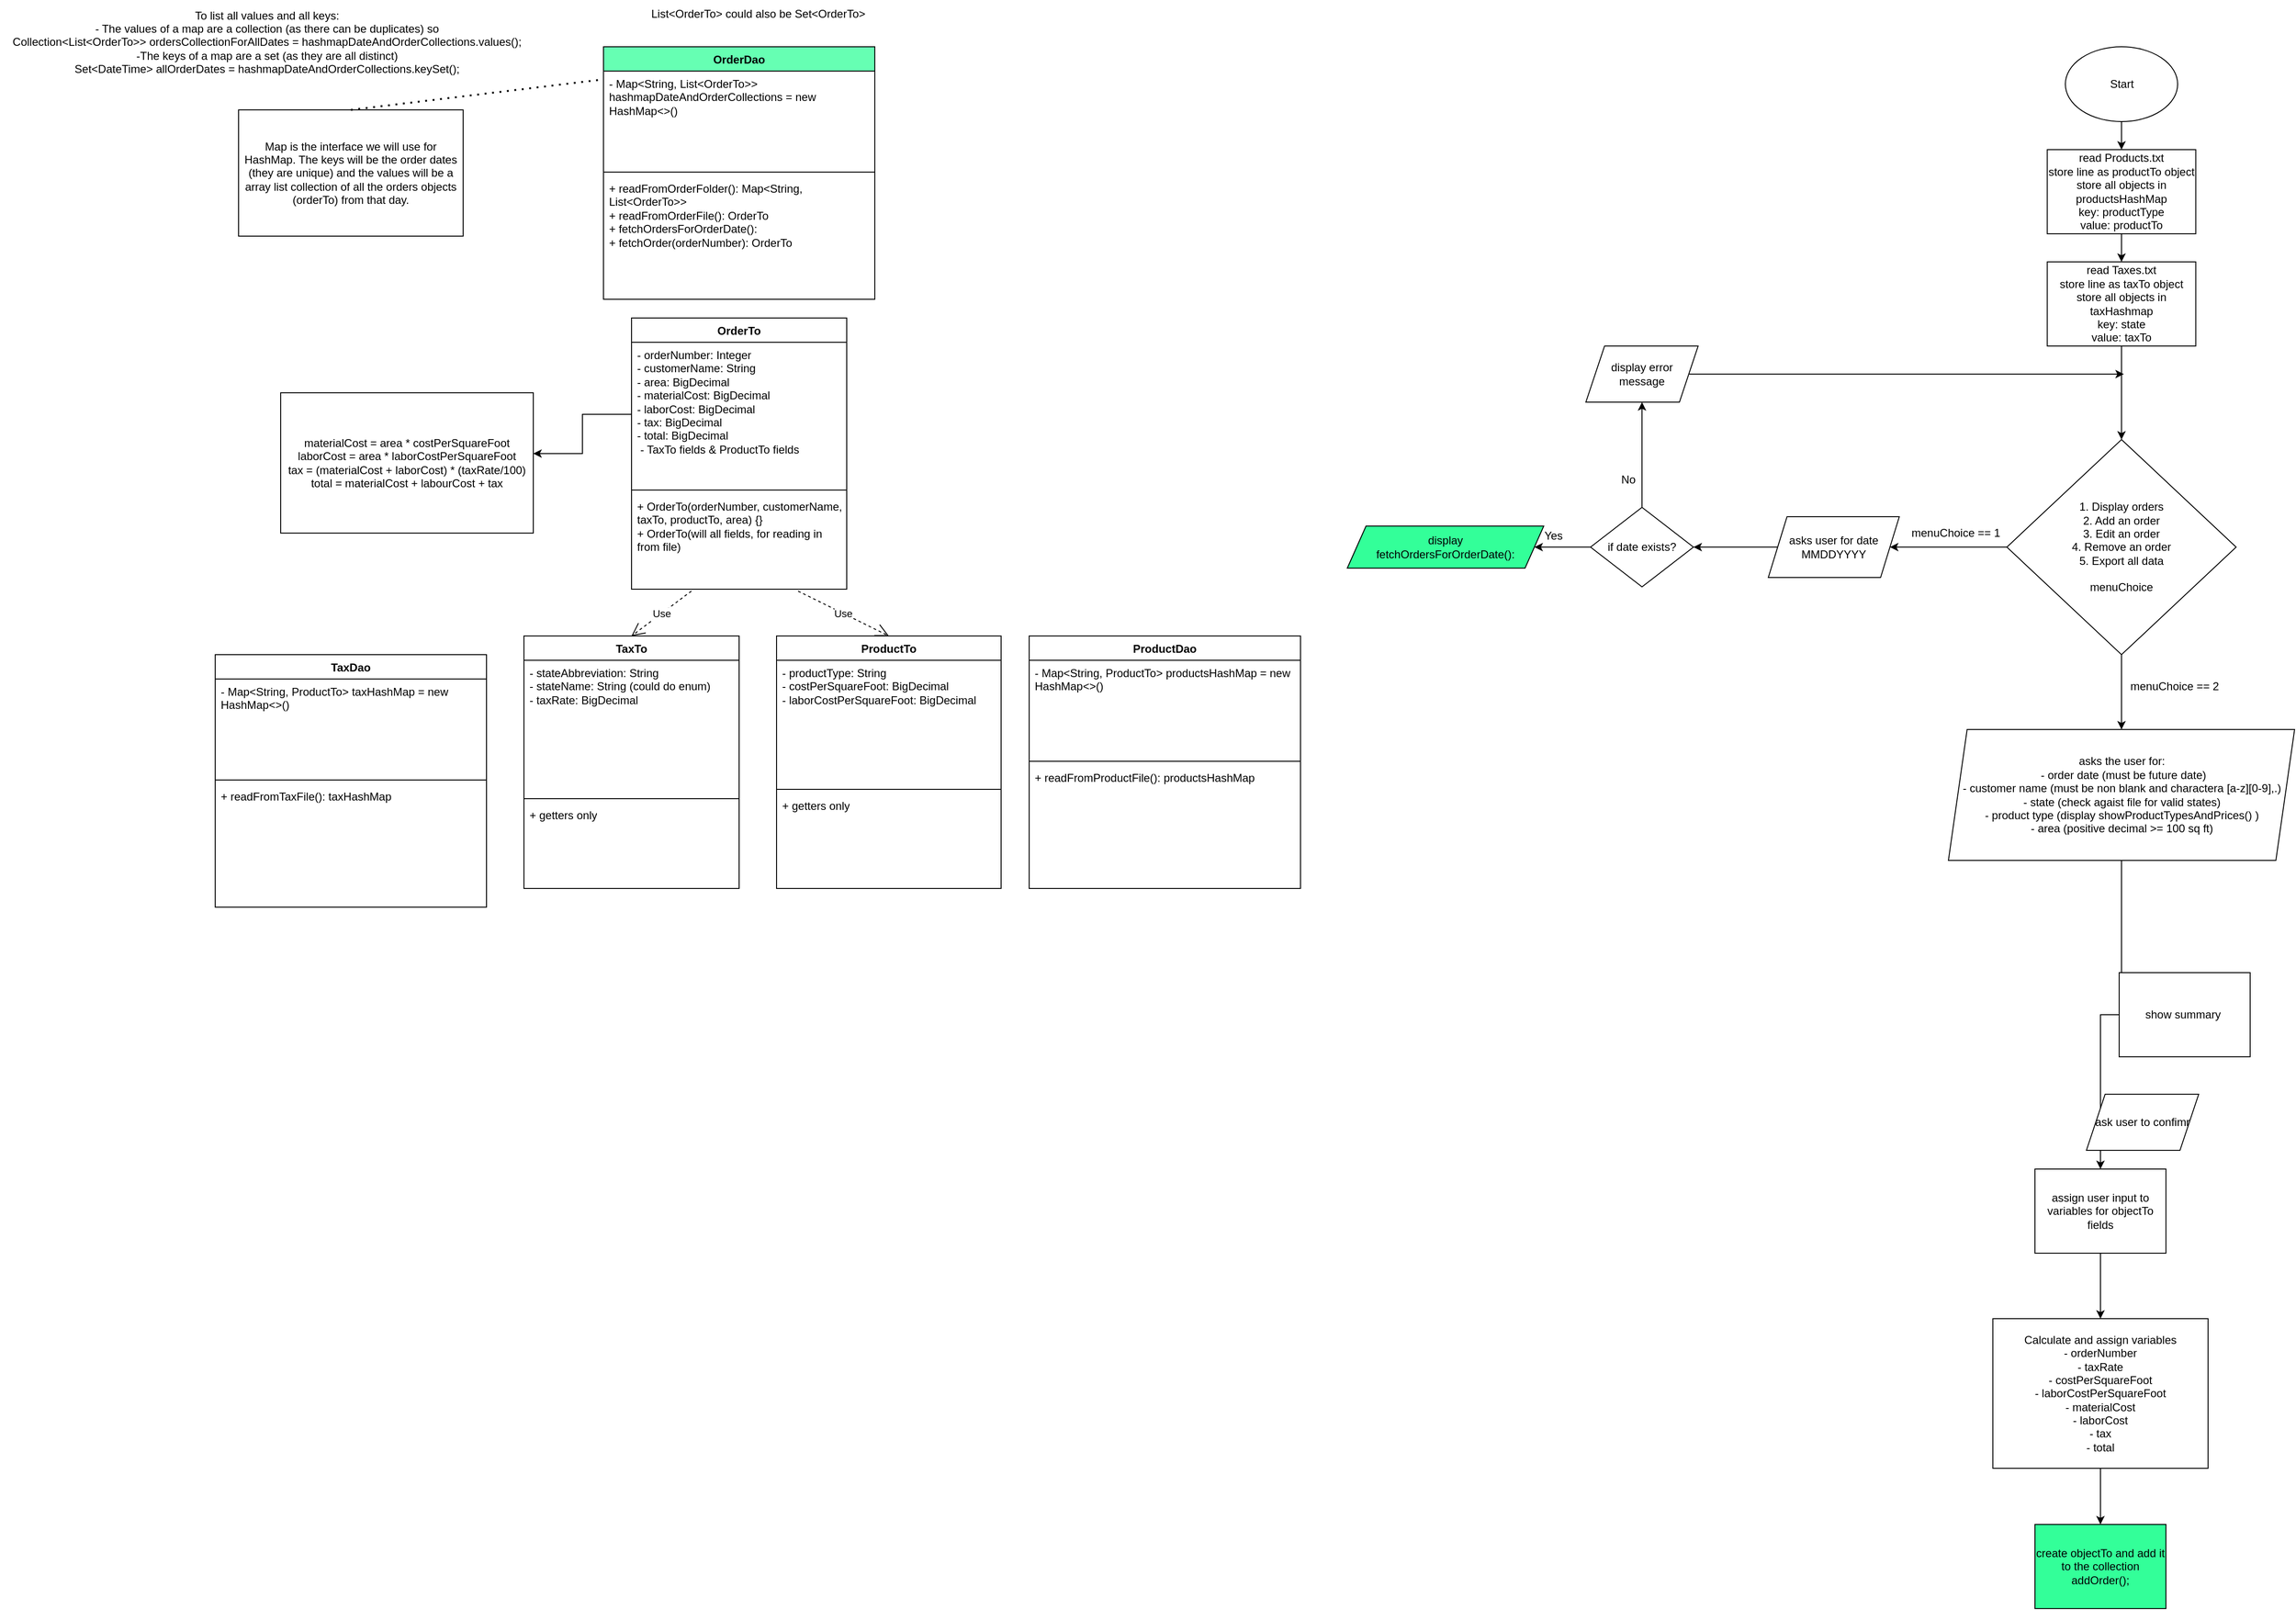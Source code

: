 <mxfile version="21.6.8" type="device">
  <diagram name="Page-1" id="wyaowUpXAVMVxgWxzrrn">
    <mxGraphModel dx="2191" dy="1849" grid="1" gridSize="10" guides="1" tooltips="1" connect="1" arrows="1" fold="1" page="0" pageScale="1" pageWidth="827" pageHeight="1169" math="0" shadow="0">
      <root>
        <mxCell id="0" />
        <mxCell id="1" parent="0" />
        <mxCell id="_Q6uZGGRPYY9oxSEWWTm-2" value="OrderTo" style="swimlane;fontStyle=1;align=center;verticalAlign=top;childLayout=stackLayout;horizontal=1;startSize=26;horizontalStack=0;resizeParent=1;resizeParentMax=0;resizeLast=0;collapsible=1;marginBottom=0;whiteSpace=wrap;html=1;" parent="1" vertex="1">
          <mxGeometry x="-215" y="-700" width="230" height="290" as="geometry" />
        </mxCell>
        <mxCell id="_Q6uZGGRPYY9oxSEWWTm-3" value="- orderNumber: Integer&lt;br&gt;- customerName: String&lt;br&gt;- area: BigDecimal&lt;br&gt;- materialCost: BigDecimal&lt;br&gt;- laborCost: BigDecimal&lt;br&gt;- tax: BigDecimal&lt;br&gt;- total: BigDecimal&lt;br&gt;&amp;nbsp;- TaxTo fields &amp;amp; ProductTo fields" style="text;strokeColor=none;fillColor=none;align=left;verticalAlign=top;spacingLeft=4;spacingRight=4;overflow=hidden;rotatable=0;points=[[0,0.5],[1,0.5]];portConstraint=eastwest;whiteSpace=wrap;html=1;" parent="_Q6uZGGRPYY9oxSEWWTm-2" vertex="1">
          <mxGeometry y="26" width="230" height="154" as="geometry" />
        </mxCell>
        <mxCell id="_Q6uZGGRPYY9oxSEWWTm-4" value="" style="line;strokeWidth=1;fillColor=none;align=left;verticalAlign=middle;spacingTop=-1;spacingLeft=3;spacingRight=3;rotatable=0;labelPosition=right;points=[];portConstraint=eastwest;strokeColor=inherit;" parent="_Q6uZGGRPYY9oxSEWWTm-2" vertex="1">
          <mxGeometry y="180" width="230" height="8" as="geometry" />
        </mxCell>
        <mxCell id="_Q6uZGGRPYY9oxSEWWTm-5" value="+ OrderTo(orderNumber, customerName, taxTo, productTo, area) {}&lt;br&gt;+ OrderTo(will all fields, for reading in from file)" style="text;strokeColor=none;fillColor=none;align=left;verticalAlign=top;spacingLeft=4;spacingRight=4;overflow=hidden;rotatable=0;points=[[0,0.5],[1,0.5]];portConstraint=eastwest;whiteSpace=wrap;html=1;" parent="_Q6uZGGRPYY9oxSEWWTm-2" vertex="1">
          <mxGeometry y="188" width="230" height="102" as="geometry" />
        </mxCell>
        <mxCell id="UNRrNmJ66YdCpk9XHk-n-2" value="" style="edgeStyle=orthogonalEdgeStyle;rounded=0;orthogonalLoop=1;jettySize=auto;html=1;" parent="1" source="_Q6uZGGRPYY9oxSEWWTm-6" target="UNRrNmJ66YdCpk9XHk-n-1" edge="1">
          <mxGeometry relative="1" as="geometry" />
        </mxCell>
        <mxCell id="_Q6uZGGRPYY9oxSEWWTm-6" value="Start" style="ellipse;whiteSpace=wrap;html=1;" parent="1" vertex="1">
          <mxGeometry x="1317.5" y="-990" width="120" height="80" as="geometry" />
        </mxCell>
        <mxCell id="_Q6uZGGRPYY9oxSEWWTm-12" value="" style="edgeStyle=orthogonalEdgeStyle;rounded=0;orthogonalLoop=1;jettySize=auto;html=1;" parent="1" source="_Q6uZGGRPYY9oxSEWWTm-9" target="_Q6uZGGRPYY9oxSEWWTm-11" edge="1">
          <mxGeometry relative="1" as="geometry" />
        </mxCell>
        <mxCell id="_Q6uZGGRPYY9oxSEWWTm-29" value="" style="edgeStyle=orthogonalEdgeStyle;rounded=0;orthogonalLoop=1;jettySize=auto;html=1;" parent="1" source="_Q6uZGGRPYY9oxSEWWTm-9" target="_Q6uZGGRPYY9oxSEWWTm-28" edge="1">
          <mxGeometry relative="1" as="geometry" />
        </mxCell>
        <mxCell id="_Q6uZGGRPYY9oxSEWWTm-9" value="1. Display orders&lt;br&gt;2. Add an order&lt;br&gt;3. Edit an order&lt;br&gt;4. Remove an order&lt;br&gt;5. Export all data&lt;br&gt;&lt;br&gt;menuChoice" style="rhombus;whiteSpace=wrap;html=1;" parent="1" vertex="1">
          <mxGeometry x="1255" y="-570" width="245" height="230" as="geometry" />
        </mxCell>
        <mxCell id="_Q6uZGGRPYY9oxSEWWTm-15" value="" style="edgeStyle=orthogonalEdgeStyle;rounded=0;orthogonalLoop=1;jettySize=auto;html=1;" parent="1" source="_Q6uZGGRPYY9oxSEWWTm-11" target="_Q6uZGGRPYY9oxSEWWTm-14" edge="1">
          <mxGeometry relative="1" as="geometry" />
        </mxCell>
        <mxCell id="_Q6uZGGRPYY9oxSEWWTm-11" value="asks user for date&lt;br&gt;MMDDYYYY" style="shape=parallelogram;perimeter=parallelogramPerimeter;whiteSpace=wrap;html=1;fixedSize=1;" parent="1" vertex="1">
          <mxGeometry x="1000" y="-487.5" width="140" height="65" as="geometry" />
        </mxCell>
        <mxCell id="_Q6uZGGRPYY9oxSEWWTm-13" value="menuChoice == 1" style="text;html=1;align=center;verticalAlign=middle;resizable=0;points=[];autosize=1;strokeColor=none;fillColor=none;" parent="1" vertex="1">
          <mxGeometry x="1140" y="-485" width="120" height="30" as="geometry" />
        </mxCell>
        <mxCell id="_Q6uZGGRPYY9oxSEWWTm-17" value="" style="edgeStyle=orthogonalEdgeStyle;rounded=0;orthogonalLoop=1;jettySize=auto;html=1;" parent="1" source="_Q6uZGGRPYY9oxSEWWTm-14" target="_Q6uZGGRPYY9oxSEWWTm-16" edge="1">
          <mxGeometry relative="1" as="geometry" />
        </mxCell>
        <mxCell id="_Q6uZGGRPYY9oxSEWWTm-21" value="" style="edgeStyle=orthogonalEdgeStyle;rounded=0;orthogonalLoop=1;jettySize=auto;html=1;" parent="1" source="_Q6uZGGRPYY9oxSEWWTm-14" target="_Q6uZGGRPYY9oxSEWWTm-20" edge="1">
          <mxGeometry relative="1" as="geometry" />
        </mxCell>
        <mxCell id="_Q6uZGGRPYY9oxSEWWTm-14" value="if date exists?" style="rhombus;whiteSpace=wrap;html=1;" parent="1" vertex="1">
          <mxGeometry x="810" y="-497.5" width="110" height="85" as="geometry" />
        </mxCell>
        <mxCell id="_Q6uZGGRPYY9oxSEWWTm-16" value="display&lt;br&gt;fetchOrdersForOrderDate():" style="shape=parallelogram;perimeter=parallelogramPerimeter;whiteSpace=wrap;html=1;fixedSize=1;fillColor=#33FF99;" parent="1" vertex="1">
          <mxGeometry x="550" y="-477.5" width="210" height="45" as="geometry" />
        </mxCell>
        <mxCell id="_Q6uZGGRPYY9oxSEWWTm-18" value="Yes" style="text;html=1;align=center;verticalAlign=middle;resizable=0;points=[];autosize=1;strokeColor=none;fillColor=none;" parent="1" vertex="1">
          <mxGeometry x="750" y="-482" width="40" height="30" as="geometry" />
        </mxCell>
        <mxCell id="_Q6uZGGRPYY9oxSEWWTm-22" style="edgeStyle=orthogonalEdgeStyle;rounded=0;orthogonalLoop=1;jettySize=auto;html=1;" parent="1" source="_Q6uZGGRPYY9oxSEWWTm-20" edge="1">
          <mxGeometry relative="1" as="geometry">
            <mxPoint x="1380" y="-640" as="targetPoint" />
          </mxGeometry>
        </mxCell>
        <mxCell id="_Q6uZGGRPYY9oxSEWWTm-20" value="display error message" style="shape=parallelogram;perimeter=parallelogramPerimeter;whiteSpace=wrap;html=1;fixedSize=1;" parent="1" vertex="1">
          <mxGeometry x="805" y="-670" width="120" height="60" as="geometry" />
        </mxCell>
        <mxCell id="_Q6uZGGRPYY9oxSEWWTm-23" value="No" style="text;html=1;align=center;verticalAlign=middle;resizable=0;points=[];autosize=1;strokeColor=none;fillColor=none;" parent="1" vertex="1">
          <mxGeometry x="830" y="-542" width="40" height="30" as="geometry" />
        </mxCell>
        <mxCell id="_Q6uZGGRPYY9oxSEWWTm-24" value="OrderDao" style="swimlane;fontStyle=1;align=center;verticalAlign=top;childLayout=stackLayout;horizontal=1;startSize=26;horizontalStack=0;resizeParent=1;resizeParentMax=0;resizeLast=0;collapsible=1;marginBottom=0;whiteSpace=wrap;html=1;fillColor=#66FFB3;" parent="1" vertex="1">
          <mxGeometry x="-245" y="-990" width="290" height="270" as="geometry" />
        </mxCell>
        <mxCell id="_Q6uZGGRPYY9oxSEWWTm-25" value="- Map&amp;lt;String, List&amp;lt;OrderTo&amp;gt;&amp;gt; hashmapDateAndOrderCollections = new HashMap&amp;lt;&amp;gt;()" style="text;strokeColor=none;fillColor=none;align=left;verticalAlign=top;spacingLeft=4;spacingRight=4;overflow=hidden;rotatable=0;points=[[0,0.5],[1,0.5]];portConstraint=eastwest;whiteSpace=wrap;html=1;" parent="_Q6uZGGRPYY9oxSEWWTm-24" vertex="1">
          <mxGeometry y="26" width="290" height="104" as="geometry" />
        </mxCell>
        <mxCell id="_Q6uZGGRPYY9oxSEWWTm-26" value="" style="line;strokeWidth=1;fillColor=none;align=left;verticalAlign=middle;spacingTop=-1;spacingLeft=3;spacingRight=3;rotatable=0;labelPosition=right;points=[];portConstraint=eastwest;strokeColor=inherit;" parent="_Q6uZGGRPYY9oxSEWWTm-24" vertex="1">
          <mxGeometry y="130" width="290" height="8" as="geometry" />
        </mxCell>
        <mxCell id="_Q6uZGGRPYY9oxSEWWTm-27" value="+ readFromOrderFolder(): Map&amp;lt;String, List&amp;lt;OrderTo&amp;gt;&amp;gt;&lt;br&gt;+ readFromOrderFile(): OrderTo&lt;br&gt;+ fetchOrdersForOrderDate():&lt;br&gt;+ fetchOrder(orderNumber): OrderTo" style="text;strokeColor=none;fillColor=none;align=left;verticalAlign=top;spacingLeft=4;spacingRight=4;overflow=hidden;rotatable=0;points=[[0,0.5],[1,0.5]];portConstraint=eastwest;whiteSpace=wrap;html=1;" parent="_Q6uZGGRPYY9oxSEWWTm-24" vertex="1">
          <mxGeometry y="138" width="290" height="132" as="geometry" />
        </mxCell>
        <mxCell id="_Q6uZGGRPYY9oxSEWWTm-32" value="" style="edgeStyle=orthogonalEdgeStyle;rounded=0;orthogonalLoop=1;jettySize=auto;html=1;entryX=0.5;entryY=0;entryDx=0;entryDy=0;" parent="1" source="_Q6uZGGRPYY9oxSEWWTm-28" target="_Q6uZGGRPYY9oxSEWWTm-33" edge="1">
          <mxGeometry relative="1" as="geometry" />
        </mxCell>
        <mxCell id="_Q6uZGGRPYY9oxSEWWTm-28" value="asks the user for:&lt;br&gt;&amp;nbsp;- order date (must be future date)&lt;br&gt;- customer name (must be non blank and charactera [a-z][0-9],.)&lt;br&gt;- state (check agaist file for valid states)&lt;br&gt;- product type (display showProductTypesAndPrices() )&lt;br&gt;- area (positive decimal &amp;gt;= 100 sq ft)" style="shape=parallelogram;perimeter=parallelogramPerimeter;whiteSpace=wrap;html=1;fixedSize=1;" parent="1" vertex="1">
          <mxGeometry x="1192.5" y="-260" width="370" height="140" as="geometry" />
        </mxCell>
        <mxCell id="_Q6uZGGRPYY9oxSEWWTm-30" value="&lt;span style=&quot;color: rgb(0, 0, 0); font-family: Helvetica; font-size: 12px; font-style: normal; font-variant-ligatures: normal; font-variant-caps: normal; font-weight: 400; letter-spacing: normal; orphans: 2; text-align: center; text-indent: 0px; text-transform: none; widows: 2; word-spacing: 0px; -webkit-text-stroke-width: 0px; background-color: rgb(255, 255, 255); text-decoration-thickness: initial; text-decoration-style: initial; text-decoration-color: initial; float: none; display: inline !important;&quot;&gt;menuChoice == 2&lt;/span&gt;" style="text;whiteSpace=wrap;html=1;" parent="1" vertex="1">
          <mxGeometry x="1385" y="-320" width="130" height="40" as="geometry" />
        </mxCell>
        <mxCell id="_Q6uZGGRPYY9oxSEWWTm-36" value="" style="edgeStyle=orthogonalEdgeStyle;rounded=0;orthogonalLoop=1;jettySize=auto;html=1;" parent="1" source="_Q6uZGGRPYY9oxSEWWTm-31" target="_Q6uZGGRPYY9oxSEWWTm-35" edge="1">
          <mxGeometry relative="1" as="geometry" />
        </mxCell>
        <mxCell id="_Q6uZGGRPYY9oxSEWWTm-31" value="Calculate and assign variables&lt;br&gt;- orderNumber&lt;br&gt;- taxRate&lt;br&gt;- costPerSquareFoot&lt;br&gt;- laborCostPerSquareFoot&lt;br&gt;- materialCost&lt;br&gt;- laborCost&lt;br&gt;- tax&lt;br&gt;- total" style="rounded=0;whiteSpace=wrap;html=1;" parent="1" vertex="1">
          <mxGeometry x="1240" y="370" width="230" height="160" as="geometry" />
        </mxCell>
        <mxCell id="_Q6uZGGRPYY9oxSEWWTm-34" value="" style="edgeStyle=orthogonalEdgeStyle;rounded=0;orthogonalLoop=1;jettySize=auto;html=1;" parent="1" source="_Q6uZGGRPYY9oxSEWWTm-33" target="_Q6uZGGRPYY9oxSEWWTm-31" edge="1">
          <mxGeometry relative="1" as="geometry" />
        </mxCell>
        <mxCell id="_Q6uZGGRPYY9oxSEWWTm-33" value="assign user input to variables for objectTo fields" style="rounded=0;whiteSpace=wrap;html=1;" parent="1" vertex="1">
          <mxGeometry x="1285" y="210" width="140" height="90" as="geometry" />
        </mxCell>
        <mxCell id="_Q6uZGGRPYY9oxSEWWTm-35" value="create objectTo and add it to the collection&lt;br&gt;addOrder();" style="rounded=0;whiteSpace=wrap;html=1;fillColor=#33FF99;" parent="1" vertex="1">
          <mxGeometry x="1285" y="590" width="140" height="90" as="geometry" />
        </mxCell>
        <mxCell id="_Q6uZGGRPYY9oxSEWWTm-37" value="show summary&amp;nbsp;" style="rounded=0;whiteSpace=wrap;html=1;" parent="1" vertex="1">
          <mxGeometry x="1375" width="140" height="90" as="geometry" />
        </mxCell>
        <mxCell id="_Q6uZGGRPYY9oxSEWWTm-38" value="ask user to confimr" style="shape=parallelogram;perimeter=parallelogramPerimeter;whiteSpace=wrap;html=1;fixedSize=1;" parent="1" vertex="1">
          <mxGeometry x="1340" y="130" width="120" height="60" as="geometry" />
        </mxCell>
        <mxCell id="_Q6uZGGRPYY9oxSEWWTm-43" value="TaxTo" style="swimlane;fontStyle=1;align=center;verticalAlign=top;childLayout=stackLayout;horizontal=1;startSize=26;horizontalStack=0;resizeParent=1;resizeParentMax=0;resizeLast=0;collapsible=1;marginBottom=0;whiteSpace=wrap;html=1;" parent="1" vertex="1">
          <mxGeometry x="-330" y="-360" width="230" height="270" as="geometry" />
        </mxCell>
        <mxCell id="_Q6uZGGRPYY9oxSEWWTm-44" value="- stateAbbreviation: String&lt;br&gt;- stateName: String (could do enum)&lt;br&gt;- taxRate: BigDecimal" style="text;strokeColor=none;fillColor=none;align=left;verticalAlign=top;spacingLeft=4;spacingRight=4;overflow=hidden;rotatable=0;points=[[0,0.5],[1,0.5]];portConstraint=eastwest;whiteSpace=wrap;html=1;" parent="_Q6uZGGRPYY9oxSEWWTm-43" vertex="1">
          <mxGeometry y="26" width="230" height="144" as="geometry" />
        </mxCell>
        <mxCell id="_Q6uZGGRPYY9oxSEWWTm-45" value="" style="line;strokeWidth=1;fillColor=none;align=left;verticalAlign=middle;spacingTop=-1;spacingLeft=3;spacingRight=3;rotatable=0;labelPosition=right;points=[];portConstraint=eastwest;strokeColor=inherit;" parent="_Q6uZGGRPYY9oxSEWWTm-43" vertex="1">
          <mxGeometry y="170" width="230" height="8" as="geometry" />
        </mxCell>
        <mxCell id="_Q6uZGGRPYY9oxSEWWTm-46" value="+ getters only" style="text;strokeColor=none;fillColor=none;align=left;verticalAlign=top;spacingLeft=4;spacingRight=4;overflow=hidden;rotatable=0;points=[[0,0.5],[1,0.5]];portConstraint=eastwest;whiteSpace=wrap;html=1;" parent="_Q6uZGGRPYY9oxSEWWTm-43" vertex="1">
          <mxGeometry y="178" width="230" height="92" as="geometry" />
        </mxCell>
        <mxCell id="_Q6uZGGRPYY9oxSEWWTm-47" value="ProductTo" style="swimlane;fontStyle=1;align=center;verticalAlign=top;childLayout=stackLayout;horizontal=1;startSize=26;horizontalStack=0;resizeParent=1;resizeParentMax=0;resizeLast=0;collapsible=1;marginBottom=0;whiteSpace=wrap;html=1;" parent="1" vertex="1">
          <mxGeometry x="-60" y="-360" width="240" height="270" as="geometry" />
        </mxCell>
        <mxCell id="_Q6uZGGRPYY9oxSEWWTm-48" value="- productType: String&lt;br&gt;- costPerSquareFoot: BigDecimal&lt;br&gt;- laborCostPerSquareFoot: BigDecimal" style="text;strokeColor=none;fillColor=none;align=left;verticalAlign=top;spacingLeft=4;spacingRight=4;overflow=hidden;rotatable=0;points=[[0,0.5],[1,0.5]];portConstraint=eastwest;whiteSpace=wrap;html=1;" parent="_Q6uZGGRPYY9oxSEWWTm-47" vertex="1">
          <mxGeometry y="26" width="240" height="134" as="geometry" />
        </mxCell>
        <mxCell id="_Q6uZGGRPYY9oxSEWWTm-49" value="" style="line;strokeWidth=1;fillColor=none;align=left;verticalAlign=middle;spacingTop=-1;spacingLeft=3;spacingRight=3;rotatable=0;labelPosition=right;points=[];portConstraint=eastwest;strokeColor=inherit;" parent="_Q6uZGGRPYY9oxSEWWTm-47" vertex="1">
          <mxGeometry y="160" width="240" height="8" as="geometry" />
        </mxCell>
        <mxCell id="_Q6uZGGRPYY9oxSEWWTm-50" value="+ getters only" style="text;strokeColor=none;fillColor=none;align=left;verticalAlign=top;spacingLeft=4;spacingRight=4;overflow=hidden;rotatable=0;points=[[0,0.5],[1,0.5]];portConstraint=eastwest;whiteSpace=wrap;html=1;" parent="_Q6uZGGRPYY9oxSEWWTm-47" vertex="1">
          <mxGeometry y="168" width="240" height="102" as="geometry" />
        </mxCell>
        <mxCell id="_Q6uZGGRPYY9oxSEWWTm-59" value="materialCost = area * costPerSquareFoot&lt;br&gt;laborCost = area * laborCostPerSquareFoot&lt;br&gt;tax = (materialCost + laborCost) * (taxRate/100)&lt;br&gt;total = materialCost + labourCost + tax" style="rounded=0;whiteSpace=wrap;html=1;" parent="1" vertex="1">
          <mxGeometry x="-590" y="-620" width="270" height="150" as="geometry" />
        </mxCell>
        <mxCell id="_Q6uZGGRPYY9oxSEWWTm-60" style="edgeStyle=orthogonalEdgeStyle;rounded=0;orthogonalLoop=1;jettySize=auto;html=1;entryX=1;entryY=0.433;entryDx=0;entryDy=0;entryPerimeter=0;" parent="1" source="_Q6uZGGRPYY9oxSEWWTm-3" target="_Q6uZGGRPYY9oxSEWWTm-59" edge="1">
          <mxGeometry relative="1" as="geometry" />
        </mxCell>
        <mxCell id="_Q6uZGGRPYY9oxSEWWTm-66" value="Map is the interface we will use for HashMap. The keys will be the order dates (they are unique) and the values will be a array list collection of all the orders objects (orderTo) from that day." style="rounded=0;whiteSpace=wrap;html=1;" parent="1" vertex="1">
          <mxGeometry x="-635" y="-922.5" width="240" height="135" as="geometry" />
        </mxCell>
        <mxCell id="_Q6uZGGRPYY9oxSEWWTm-70" value="" style="endArrow=none;dashed=1;html=1;dashPattern=1 3;strokeWidth=2;rounded=0;exitX=0.5;exitY=0;exitDx=0;exitDy=0;entryX=-0.013;entryY=0.09;entryDx=0;entryDy=0;entryPerimeter=0;" parent="1" source="_Q6uZGGRPYY9oxSEWWTm-66" target="_Q6uZGGRPYY9oxSEWWTm-25" edge="1">
          <mxGeometry width="50" height="50" relative="1" as="geometry">
            <mxPoint x="190" y="-360" as="sourcePoint" />
            <mxPoint x="-260" y="-950" as="targetPoint" />
          </mxGeometry>
        </mxCell>
        <mxCell id="_Q6uZGGRPYY9oxSEWWTm-71" value="List&amp;lt;OrderTo&amp;gt; could also be Set&amp;lt;OrderTo&amp;gt;" style="text;html=1;align=center;verticalAlign=middle;resizable=0;points=[];autosize=1;strokeColor=none;fillColor=none;" parent="1" vertex="1">
          <mxGeometry x="-205" y="-1040" width="250" height="30" as="geometry" />
        </mxCell>
        <mxCell id="_Q6uZGGRPYY9oxSEWWTm-72" value="To list all values and all keys:&lt;br&gt;- The values of a map are a collection (as there can be duplicates) so &lt;br&gt;Collection&amp;lt;List&amp;lt;OrderTo&amp;gt;&amp;gt; ordersCollectionForAllDates =&amp;nbsp;hashmapDateAndOrderCollections.values();&lt;br&gt;-The keys of a map are a set (as they are all distinct)&lt;br&gt;Set&amp;lt;DateTime&amp;gt; allOrderDates =&amp;nbsp;hashmapDateAndOrderCollections.keySet();" style="text;html=1;align=center;verticalAlign=middle;resizable=0;points=[];autosize=1;strokeColor=none;fillColor=none;" parent="1" vertex="1">
          <mxGeometry x="-890" y="-1040" width="570" height="90" as="geometry" />
        </mxCell>
        <mxCell id="UNRrNmJ66YdCpk9XHk-n-4" value="" style="edgeStyle=orthogonalEdgeStyle;rounded=0;orthogonalLoop=1;jettySize=auto;html=1;" parent="1" source="UNRrNmJ66YdCpk9XHk-n-1" target="UNRrNmJ66YdCpk9XHk-n-3" edge="1">
          <mxGeometry relative="1" as="geometry" />
        </mxCell>
        <mxCell id="UNRrNmJ66YdCpk9XHk-n-1" value="read Products.txt&lt;br&gt;store line as productTo object&lt;br&gt;store all objects in productsHashMap&lt;br&gt;key: productType&lt;br&gt;value: productTo" style="rounded=0;whiteSpace=wrap;html=1;" parent="1" vertex="1">
          <mxGeometry x="1298.13" y="-880" width="158.75" height="90" as="geometry" />
        </mxCell>
        <mxCell id="UNRrNmJ66YdCpk9XHk-n-5" value="" style="edgeStyle=orthogonalEdgeStyle;rounded=0;orthogonalLoop=1;jettySize=auto;html=1;" parent="1" source="UNRrNmJ66YdCpk9XHk-n-3" target="_Q6uZGGRPYY9oxSEWWTm-9" edge="1">
          <mxGeometry relative="1" as="geometry" />
        </mxCell>
        <mxCell id="UNRrNmJ66YdCpk9XHk-n-3" value="read Taxes.txt&lt;br&gt;store line as taxTo object&lt;br&gt;store all objects in taxHashmap&lt;br&gt;key: state&lt;br&gt;value: taxTo" style="rounded=0;whiteSpace=wrap;html=1;" parent="1" vertex="1">
          <mxGeometry x="1298.13" y="-760" width="158.75" height="90" as="geometry" />
        </mxCell>
        <mxCell id="UNRrNmJ66YdCpk9XHk-n-6" value="Use" style="endArrow=open;endSize=12;dashed=1;html=1;rounded=0;entryX=0.5;entryY=0;entryDx=0;entryDy=0;exitX=0.278;exitY=1.02;exitDx=0;exitDy=0;exitPerimeter=0;" parent="1" source="_Q6uZGGRPYY9oxSEWWTm-5" target="_Q6uZGGRPYY9oxSEWWTm-43" edge="1">
          <mxGeometry width="160" relative="1" as="geometry">
            <mxPoint x="-100" y="-440" as="sourcePoint" />
            <mxPoint x="60" y="-440" as="targetPoint" />
          </mxGeometry>
        </mxCell>
        <mxCell id="UNRrNmJ66YdCpk9XHk-n-7" value="Use" style="endArrow=open;endSize=12;dashed=1;html=1;rounded=0;entryX=0.5;entryY=0;entryDx=0;entryDy=0;exitX=0.774;exitY=1.02;exitDx=0;exitDy=0;exitPerimeter=0;" parent="1" source="_Q6uZGGRPYY9oxSEWWTm-5" target="_Q6uZGGRPYY9oxSEWWTm-47" edge="1">
          <mxGeometry width="160" relative="1" as="geometry">
            <mxPoint x="-104" y="-402" as="sourcePoint" />
            <mxPoint x="-205" y="-350" as="targetPoint" />
          </mxGeometry>
        </mxCell>
        <mxCell id="UNRrNmJ66YdCpk9XHk-n-8" value="ProductDao" style="swimlane;fontStyle=1;align=center;verticalAlign=top;childLayout=stackLayout;horizontal=1;startSize=26;horizontalStack=0;resizeParent=1;resizeParentMax=0;resizeLast=0;collapsible=1;marginBottom=0;whiteSpace=wrap;html=1;fillColor=#FFFFFF;" parent="1" vertex="1">
          <mxGeometry x="210" y="-360" width="290" height="270" as="geometry" />
        </mxCell>
        <mxCell id="UNRrNmJ66YdCpk9XHk-n-9" value="- Map&amp;lt;String, ProductTo&amp;gt; productsHashMap = new HashMap&amp;lt;&amp;gt;()&lt;br&gt;" style="text;strokeColor=none;fillColor=none;align=left;verticalAlign=top;spacingLeft=4;spacingRight=4;overflow=hidden;rotatable=0;points=[[0,0.5],[1,0.5]];portConstraint=eastwest;whiteSpace=wrap;html=1;" parent="UNRrNmJ66YdCpk9XHk-n-8" vertex="1">
          <mxGeometry y="26" width="290" height="104" as="geometry" />
        </mxCell>
        <mxCell id="UNRrNmJ66YdCpk9XHk-n-10" value="" style="line;strokeWidth=1;fillColor=none;align=left;verticalAlign=middle;spacingTop=-1;spacingLeft=3;spacingRight=3;rotatable=0;labelPosition=right;points=[];portConstraint=eastwest;strokeColor=inherit;" parent="UNRrNmJ66YdCpk9XHk-n-8" vertex="1">
          <mxGeometry y="130" width="290" height="8" as="geometry" />
        </mxCell>
        <mxCell id="UNRrNmJ66YdCpk9XHk-n-11" value="+ readFromProductFile(): productsHashMap" style="text;strokeColor=none;fillColor=none;align=left;verticalAlign=top;spacingLeft=4;spacingRight=4;overflow=hidden;rotatable=0;points=[[0,0.5],[1,0.5]];portConstraint=eastwest;whiteSpace=wrap;html=1;" parent="UNRrNmJ66YdCpk9XHk-n-8" vertex="1">
          <mxGeometry y="138" width="290" height="132" as="geometry" />
        </mxCell>
        <mxCell id="UNRrNmJ66YdCpk9XHk-n-12" value="TaxDao" style="swimlane;fontStyle=1;align=center;verticalAlign=top;childLayout=stackLayout;horizontal=1;startSize=26;horizontalStack=0;resizeParent=1;resizeParentMax=0;resizeLast=0;collapsible=1;marginBottom=0;whiteSpace=wrap;html=1;fillColor=#FFFFFF;" parent="1" vertex="1">
          <mxGeometry x="-660" y="-340" width="290" height="270" as="geometry" />
        </mxCell>
        <mxCell id="UNRrNmJ66YdCpk9XHk-n-13" value="- Map&amp;lt;String, ProductTo&amp;gt; taxHashMap = new HashMap&amp;lt;&amp;gt;()" style="text;strokeColor=none;fillColor=none;align=left;verticalAlign=top;spacingLeft=4;spacingRight=4;overflow=hidden;rotatable=0;points=[[0,0.5],[1,0.5]];portConstraint=eastwest;whiteSpace=wrap;html=1;" parent="UNRrNmJ66YdCpk9XHk-n-12" vertex="1">
          <mxGeometry y="26" width="290" height="104" as="geometry" />
        </mxCell>
        <mxCell id="UNRrNmJ66YdCpk9XHk-n-14" value="" style="line;strokeWidth=1;fillColor=none;align=left;verticalAlign=middle;spacingTop=-1;spacingLeft=3;spacingRight=3;rotatable=0;labelPosition=right;points=[];portConstraint=eastwest;strokeColor=inherit;" parent="UNRrNmJ66YdCpk9XHk-n-12" vertex="1">
          <mxGeometry y="130" width="290" height="8" as="geometry" />
        </mxCell>
        <mxCell id="UNRrNmJ66YdCpk9XHk-n-15" value="+ readFromTaxFile(): taxHashMap" style="text;strokeColor=none;fillColor=none;align=left;verticalAlign=top;spacingLeft=4;spacingRight=4;overflow=hidden;rotatable=0;points=[[0,0.5],[1,0.5]];portConstraint=eastwest;whiteSpace=wrap;html=1;" parent="UNRrNmJ66YdCpk9XHk-n-12" vertex="1">
          <mxGeometry y="138" width="290" height="132" as="geometry" />
        </mxCell>
      </root>
    </mxGraphModel>
  </diagram>
</mxfile>
